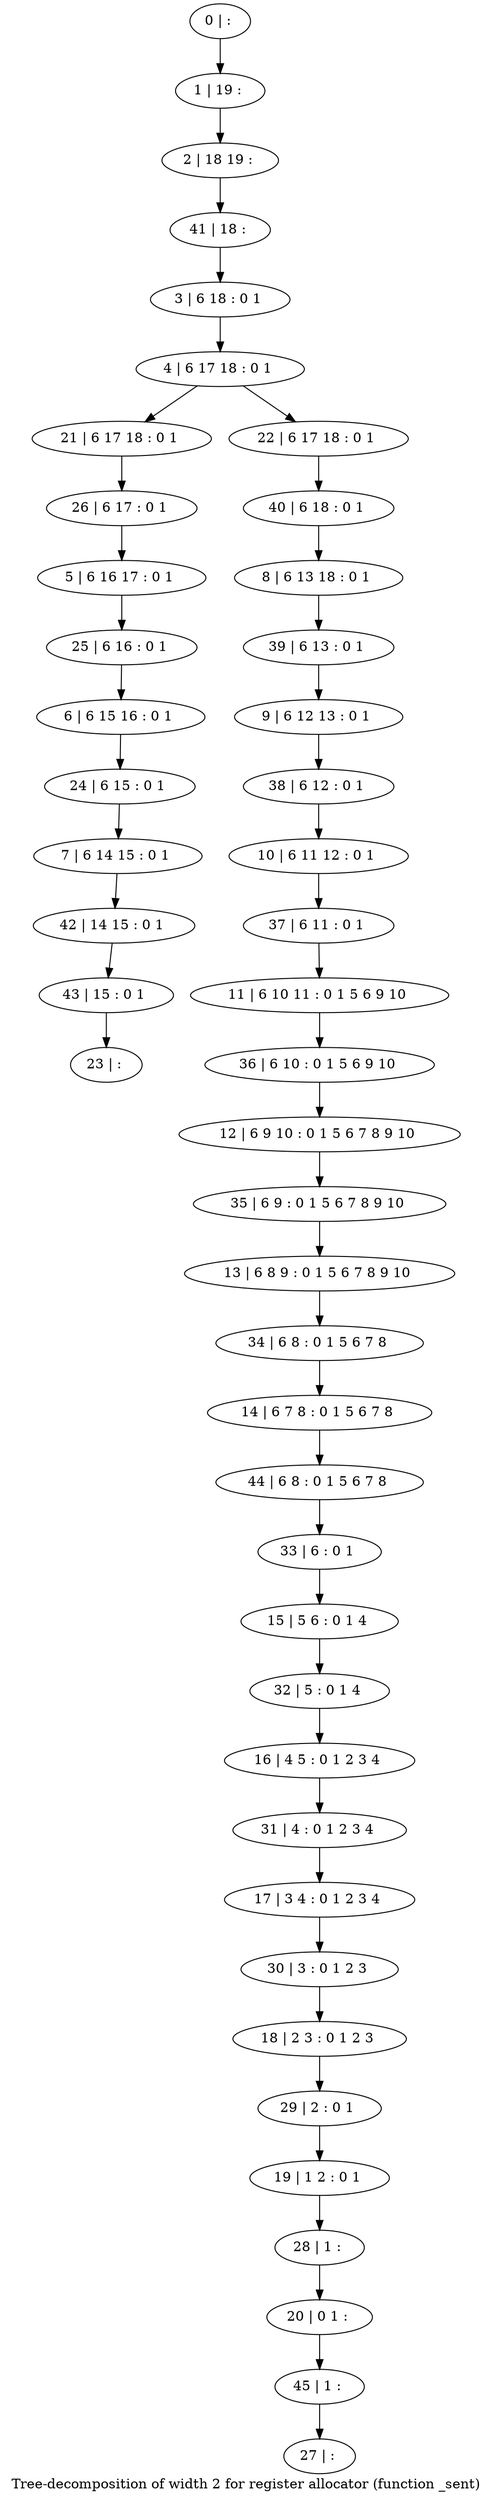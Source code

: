 digraph G {
graph [label="Tree-decomposition of width 2 for register allocator (function _sent)"]
0[label="0 | : "];
1[label="1 | 19 : "];
2[label="2 | 18 19 : "];
3[label="3 | 6 18 : 0 1 "];
4[label="4 | 6 17 18 : 0 1 "];
5[label="5 | 6 16 17 : 0 1 "];
6[label="6 | 6 15 16 : 0 1 "];
7[label="7 | 6 14 15 : 0 1 "];
8[label="8 | 6 13 18 : 0 1 "];
9[label="9 | 6 12 13 : 0 1 "];
10[label="10 | 6 11 12 : 0 1 "];
11[label="11 | 6 10 11 : 0 1 5 6 9 10 "];
12[label="12 | 6 9 10 : 0 1 5 6 7 8 9 10 "];
13[label="13 | 6 8 9 : 0 1 5 6 7 8 9 10 "];
14[label="14 | 6 7 8 : 0 1 5 6 7 8 "];
15[label="15 | 5 6 : 0 1 4 "];
16[label="16 | 4 5 : 0 1 2 3 4 "];
17[label="17 | 3 4 : 0 1 2 3 4 "];
18[label="18 | 2 3 : 0 1 2 3 "];
19[label="19 | 1 2 : 0 1 "];
20[label="20 | 0 1 : "];
21[label="21 | 6 17 18 : 0 1 "];
22[label="22 | 6 17 18 : 0 1 "];
23[label="23 | : "];
24[label="24 | 6 15 : 0 1 "];
25[label="25 | 6 16 : 0 1 "];
26[label="26 | 6 17 : 0 1 "];
27[label="27 | : "];
28[label="28 | 1 : "];
29[label="29 | 2 : 0 1 "];
30[label="30 | 3 : 0 1 2 3 "];
31[label="31 | 4 : 0 1 2 3 4 "];
32[label="32 | 5 : 0 1 4 "];
33[label="33 | 6 : 0 1 "];
34[label="34 | 6 8 : 0 1 5 6 7 8 "];
35[label="35 | 6 9 : 0 1 5 6 7 8 9 10 "];
36[label="36 | 6 10 : 0 1 5 6 9 10 "];
37[label="37 | 6 11 : 0 1 "];
38[label="38 | 6 12 : 0 1 "];
39[label="39 | 6 13 : 0 1 "];
40[label="40 | 6 18 : 0 1 "];
41[label="41 | 18 : "];
42[label="42 | 14 15 : 0 1 "];
43[label="43 | 15 : 0 1 "];
44[label="44 | 6 8 : 0 1 5 6 7 8 "];
45[label="45 | 1 : "];
0->1 ;
1->2 ;
3->4 ;
4->21 ;
4->22 ;
24->7 ;
6->24 ;
25->6 ;
5->25 ;
26->5 ;
21->26 ;
28->20 ;
19->28 ;
29->19 ;
18->29 ;
30->18 ;
17->30 ;
31->17 ;
16->31 ;
32->16 ;
15->32 ;
33->15 ;
34->14 ;
13->34 ;
35->13 ;
12->35 ;
36->12 ;
11->36 ;
37->11 ;
10->37 ;
38->10 ;
9->38 ;
39->9 ;
8->39 ;
40->8 ;
22->40 ;
41->3 ;
2->41 ;
7->42 ;
43->23 ;
42->43 ;
44->33 ;
14->44 ;
45->27 ;
20->45 ;
}
